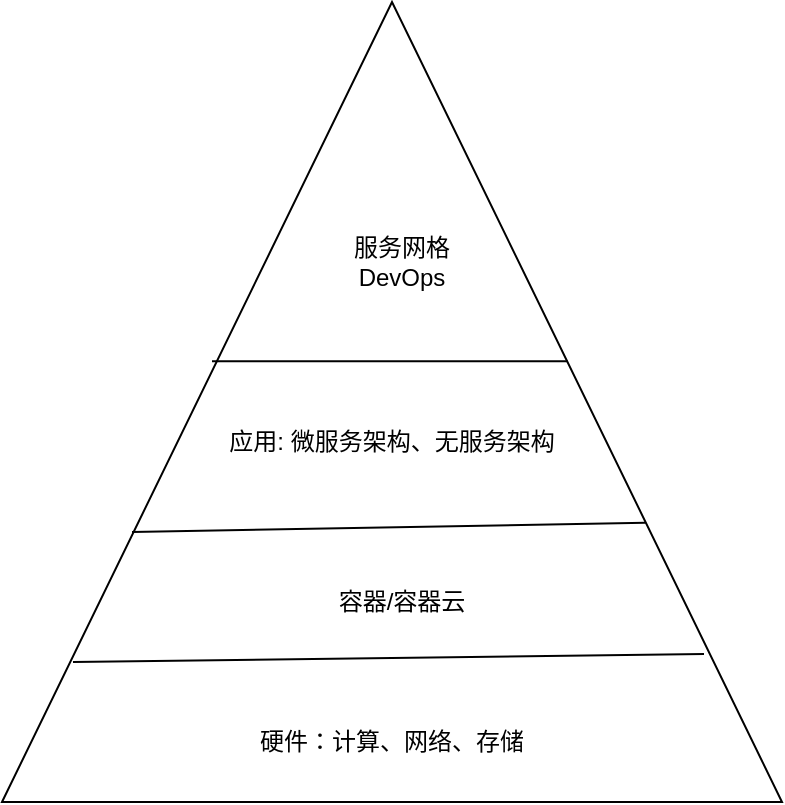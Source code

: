 <mxfile version="20.4.1" type="github">
  <diagram id="XLM6k58kkG6W74G37iFd" name="第 1 页">
    <mxGraphModel dx="1038" dy="571" grid="0" gridSize="10" guides="1" tooltips="1" connect="1" arrows="1" fold="1" page="1" pageScale="1" pageWidth="827" pageHeight="1169" math="0" shadow="0">
      <root>
        <mxCell id="0" />
        <mxCell id="1" parent="0" />
        <mxCell id="d3pQgc6xeR2teDPx2NKJ-3" value="" style="triangle;whiteSpace=wrap;html=1;rotation=-90;" vertex="1" parent="1">
          <mxGeometry x="80" y="90" width="400" height="390" as="geometry" />
        </mxCell>
        <mxCell id="d3pQgc6xeR2teDPx2NKJ-5" value="" style="endArrow=none;html=1;rounded=0;exitX=0.175;exitY=0.091;exitDx=0;exitDy=0;exitPerimeter=0;entryX=0.185;entryY=0.9;entryDx=0;entryDy=0;entryPerimeter=0;" edge="1" parent="1" source="d3pQgc6xeR2teDPx2NKJ-3" target="d3pQgc6xeR2teDPx2NKJ-3">
          <mxGeometry width="50" height="50" relative="1" as="geometry">
            <mxPoint x="240" y="410" as="sourcePoint" />
            <mxPoint x="290" y="360" as="targetPoint" />
          </mxGeometry>
        </mxCell>
        <mxCell id="d3pQgc6xeR2teDPx2NKJ-6" value="" style="endArrow=none;html=1;rounded=0;exitX=0.175;exitY=0.091;exitDx=0;exitDy=0;exitPerimeter=0;entryX=0.349;entryY=0.825;entryDx=0;entryDy=0;entryPerimeter=0;" edge="1" parent="1" target="d3pQgc6xeR2teDPx2NKJ-3">
          <mxGeometry width="50" height="50" relative="1" as="geometry">
            <mxPoint x="150" y="350" as="sourcePoint" />
            <mxPoint x="472.92" y="354" as="targetPoint" />
          </mxGeometry>
        </mxCell>
        <mxCell id="d3pQgc6xeR2teDPx2NKJ-7" value="" style="endArrow=none;html=1;rounded=0;exitX=0.175;exitY=0.091;exitDx=0;exitDy=0;exitPerimeter=0;entryX=0.551;entryY=0.725;entryDx=0;entryDy=0;entryPerimeter=0;" edge="1" parent="1" target="d3pQgc6xeR2teDPx2NKJ-3">
          <mxGeometry width="50" height="50" relative="1" as="geometry">
            <mxPoint x="190" y="264.6" as="sourcePoint" />
            <mxPoint x="360" y="260" as="targetPoint" />
          </mxGeometry>
        </mxCell>
        <mxCell id="d3pQgc6xeR2teDPx2NKJ-8" value="硬件：计算、网络、存储" style="text;html=1;strokeColor=none;fillColor=none;align=center;verticalAlign=middle;whiteSpace=wrap;rounded=0;" vertex="1" parent="1">
          <mxGeometry x="180" y="440" width="200" height="30" as="geometry" />
        </mxCell>
        <mxCell id="d3pQgc6xeR2teDPx2NKJ-9" value="容器/容器云" style="text;html=1;strokeColor=none;fillColor=none;align=center;verticalAlign=middle;whiteSpace=wrap;rounded=0;" vertex="1" parent="1">
          <mxGeometry x="240" y="370" width="90" height="30" as="geometry" />
        </mxCell>
        <mxCell id="d3pQgc6xeR2teDPx2NKJ-10" value="应用: 微服务架构、无服务架构" style="text;html=1;strokeColor=none;fillColor=none;align=center;verticalAlign=middle;whiteSpace=wrap;rounded=0;" vertex="1" parent="1">
          <mxGeometry x="190" y="290" width="180" height="30" as="geometry" />
        </mxCell>
        <mxCell id="d3pQgc6xeR2teDPx2NKJ-11" value="服务网格&lt;br&gt;DevOps" style="text;html=1;strokeColor=none;fillColor=none;align=center;verticalAlign=middle;whiteSpace=wrap;rounded=0;" vertex="1" parent="1">
          <mxGeometry x="255" y="200" width="60" height="30" as="geometry" />
        </mxCell>
      </root>
    </mxGraphModel>
  </diagram>
</mxfile>
